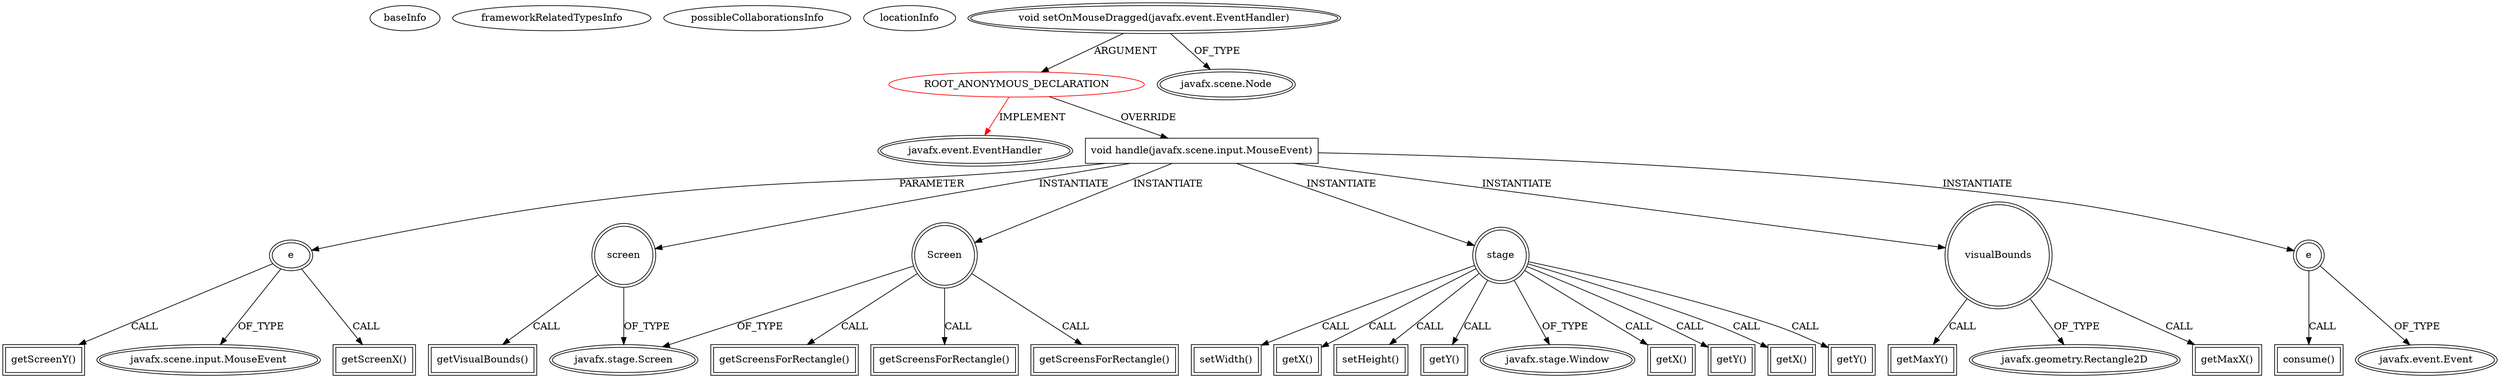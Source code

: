 digraph {
baseInfo[graphId=798,category="extension_graph",isAnonymous=true,possibleRelation=false]
frameworkRelatedTypesInfo[0="javafx.event.EventHandler"]
possibleCollaborationsInfo[]
locationInfo[projectName="LichuanLu-ShunUI-FX",filePath="/LichuanLu-ShunUI-FX/ShunUI-FX-master/src/view/WindowResizeButton.java",contextSignature="void WindowResizeButton(javafx.stage.Stage,double,double)",graphId="798"]
0[label="ROOT_ANONYMOUS_DECLARATION",vertexType="ROOT_ANONYMOUS_DECLARATION",isFrameworkType=false,color=red]
1[label="javafx.event.EventHandler",vertexType="FRAMEWORK_INTERFACE_TYPE",isFrameworkType=true,peripheries=2]
2[label="void setOnMouseDragged(javafx.event.EventHandler)",vertexType="OUTSIDE_CALL",isFrameworkType=true,peripheries=2]
3[label="javafx.scene.Node",vertexType="FRAMEWORK_CLASS_TYPE",isFrameworkType=true,peripheries=2]
4[label="void handle(javafx.scene.input.MouseEvent)",vertexType="OVERRIDING_METHOD_DECLARATION",isFrameworkType=false,shape=box]
5[label="e",vertexType="PARAMETER_DECLARATION",isFrameworkType=true,peripheries=2]
6[label="javafx.scene.input.MouseEvent",vertexType="FRAMEWORK_CLASS_TYPE",isFrameworkType=true,peripheries=2]
7[label="Screen",vertexType="VARIABLE_EXPRESION",isFrameworkType=true,peripheries=2,shape=circle]
9[label="javafx.stage.Screen",vertexType="FRAMEWORK_CLASS_TYPE",isFrameworkType=true,peripheries=2]
8[label="getScreensForRectangle()",vertexType="INSIDE_CALL",isFrameworkType=true,peripheries=2,shape=box]
10[label="stage",vertexType="VARIABLE_EXPRESION",isFrameworkType=true,peripheries=2,shape=circle]
12[label="javafx.stage.Window",vertexType="FRAMEWORK_CLASS_TYPE",isFrameworkType=true,peripheries=2]
11[label="getX()",vertexType="INSIDE_CALL",isFrameworkType=true,peripheries=2,shape=box]
14[label="getY()",vertexType="INSIDE_CALL",isFrameworkType=true,peripheries=2,shape=box]
16[label="getScreensForRectangle()",vertexType="INSIDE_CALL",isFrameworkType=true,peripheries=2,shape=box]
18[label="getX()",vertexType="INSIDE_CALL",isFrameworkType=true,peripheries=2,shape=box]
20[label="getY()",vertexType="INSIDE_CALL",isFrameworkType=true,peripheries=2,shape=box]
22[label="getScreensForRectangle()",vertexType="INSIDE_CALL",isFrameworkType=true,peripheries=2,shape=box]
23[label="screen",vertexType="VARIABLE_EXPRESION",isFrameworkType=true,peripheries=2,shape=circle]
24[label="getVisualBounds()",vertexType="INSIDE_CALL",isFrameworkType=true,peripheries=2,shape=box]
26[label="visualBounds",vertexType="VARIABLE_EXPRESION",isFrameworkType=true,peripheries=2,shape=circle]
28[label="javafx.geometry.Rectangle2D",vertexType="FRAMEWORK_CLASS_TYPE",isFrameworkType=true,peripheries=2]
27[label="getMaxX()",vertexType="INSIDE_CALL",isFrameworkType=true,peripheries=2,shape=box]
30[label="getScreenX()",vertexType="INSIDE_CALL",isFrameworkType=true,peripheries=2,shape=box]
32[label="getMaxY()",vertexType="INSIDE_CALL",isFrameworkType=true,peripheries=2,shape=box]
34[label="getScreenY()",vertexType="INSIDE_CALL",isFrameworkType=true,peripheries=2,shape=box]
36[label="setWidth()",vertexType="INSIDE_CALL",isFrameworkType=true,peripheries=2,shape=box]
38[label="getX()",vertexType="INSIDE_CALL",isFrameworkType=true,peripheries=2,shape=box]
40[label="setHeight()",vertexType="INSIDE_CALL",isFrameworkType=true,peripheries=2,shape=box]
42[label="getY()",vertexType="INSIDE_CALL",isFrameworkType=true,peripheries=2,shape=box]
43[label="e",vertexType="VARIABLE_EXPRESION",isFrameworkType=true,peripheries=2,shape=circle]
45[label="javafx.event.Event",vertexType="FRAMEWORK_CLASS_TYPE",isFrameworkType=true,peripheries=2]
44[label="consume()",vertexType="INSIDE_CALL",isFrameworkType=true,peripheries=2,shape=box]
0->1[label="IMPLEMENT",color=red]
2->0[label="ARGUMENT"]
2->3[label="OF_TYPE"]
0->4[label="OVERRIDE"]
5->6[label="OF_TYPE"]
4->5[label="PARAMETER"]
4->7[label="INSTANTIATE"]
7->9[label="OF_TYPE"]
7->8[label="CALL"]
4->10[label="INSTANTIATE"]
10->12[label="OF_TYPE"]
10->11[label="CALL"]
10->14[label="CALL"]
7->16[label="CALL"]
10->18[label="CALL"]
10->20[label="CALL"]
7->22[label="CALL"]
4->23[label="INSTANTIATE"]
23->9[label="OF_TYPE"]
23->24[label="CALL"]
4->26[label="INSTANTIATE"]
26->28[label="OF_TYPE"]
26->27[label="CALL"]
5->30[label="CALL"]
26->32[label="CALL"]
5->34[label="CALL"]
10->36[label="CALL"]
10->38[label="CALL"]
10->40[label="CALL"]
10->42[label="CALL"]
4->43[label="INSTANTIATE"]
43->45[label="OF_TYPE"]
43->44[label="CALL"]
}
